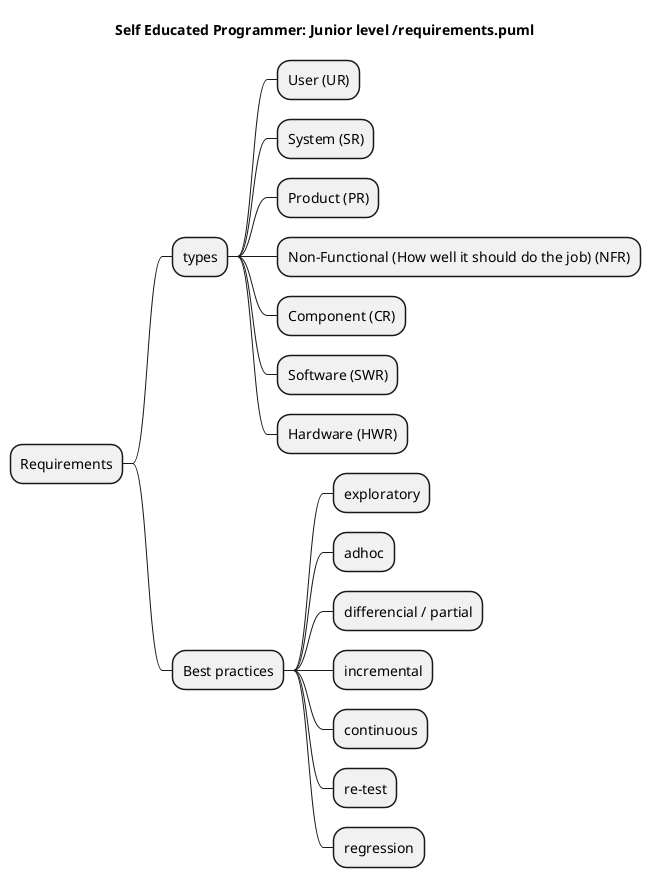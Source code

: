 @startmindmap
title Self Educated Programmer: Junior level /requirements.puml

* Requirements
** types

*** User (UR)
*** System (SR)
*** Product (PR)
*** Non-Functional (How well it should do the job) (NFR)
*** Component (CR)
*** Software (SWR)
*** Hardware (HWR)

** Best practices
*** exploratory
*** adhoc
*** differencial / partial
*** incremental
*** continuous
*** re-test
*** regression

@endmindmap

